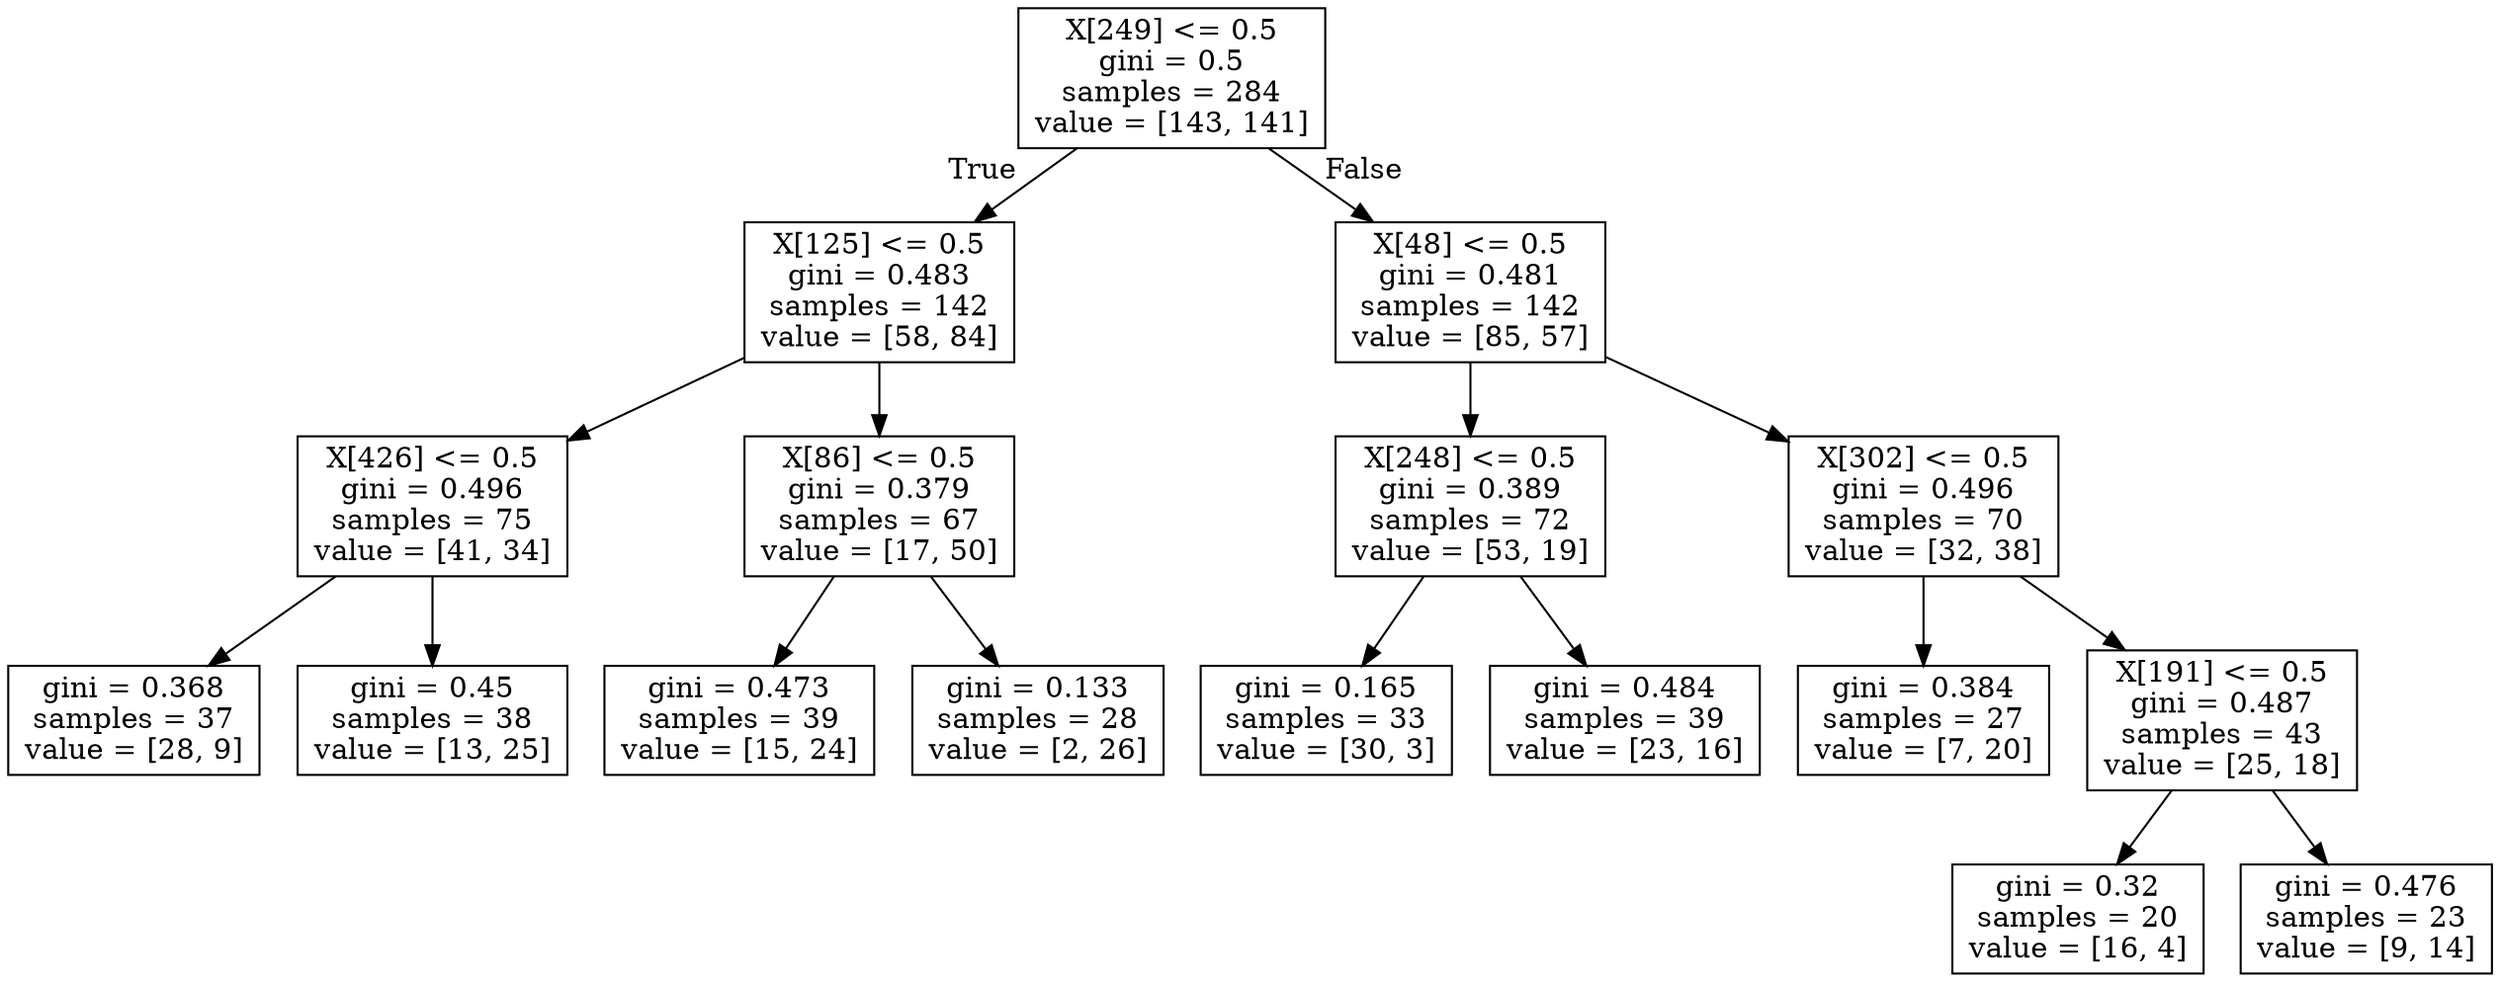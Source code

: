 digraph Tree {
node [shape=box] ;
0 [label="X[249] <= 0.5\ngini = 0.5\nsamples = 284\nvalue = [143, 141]"] ;
1 [label="X[125] <= 0.5\ngini = 0.483\nsamples = 142\nvalue = [58, 84]"] ;
0 -> 1 [labeldistance=2.5, labelangle=45, headlabel="True"] ;
2 [label="X[426] <= 0.5\ngini = 0.496\nsamples = 75\nvalue = [41, 34]"] ;
1 -> 2 ;
3 [label="gini = 0.368\nsamples = 37\nvalue = [28, 9]"] ;
2 -> 3 ;
4 [label="gini = 0.45\nsamples = 38\nvalue = [13, 25]"] ;
2 -> 4 ;
5 [label="X[86] <= 0.5\ngini = 0.379\nsamples = 67\nvalue = [17, 50]"] ;
1 -> 5 ;
6 [label="gini = 0.473\nsamples = 39\nvalue = [15, 24]"] ;
5 -> 6 ;
7 [label="gini = 0.133\nsamples = 28\nvalue = [2, 26]"] ;
5 -> 7 ;
8 [label="X[48] <= 0.5\ngini = 0.481\nsamples = 142\nvalue = [85, 57]"] ;
0 -> 8 [labeldistance=2.5, labelangle=-45, headlabel="False"] ;
9 [label="X[248] <= 0.5\ngini = 0.389\nsamples = 72\nvalue = [53, 19]"] ;
8 -> 9 ;
10 [label="gini = 0.165\nsamples = 33\nvalue = [30, 3]"] ;
9 -> 10 ;
11 [label="gini = 0.484\nsamples = 39\nvalue = [23, 16]"] ;
9 -> 11 ;
12 [label="X[302] <= 0.5\ngini = 0.496\nsamples = 70\nvalue = [32, 38]"] ;
8 -> 12 ;
13 [label="gini = 0.384\nsamples = 27\nvalue = [7, 20]"] ;
12 -> 13 ;
14 [label="X[191] <= 0.5\ngini = 0.487\nsamples = 43\nvalue = [25, 18]"] ;
12 -> 14 ;
15 [label="gini = 0.32\nsamples = 20\nvalue = [16, 4]"] ;
14 -> 15 ;
16 [label="gini = 0.476\nsamples = 23\nvalue = [9, 14]"] ;
14 -> 16 ;
}